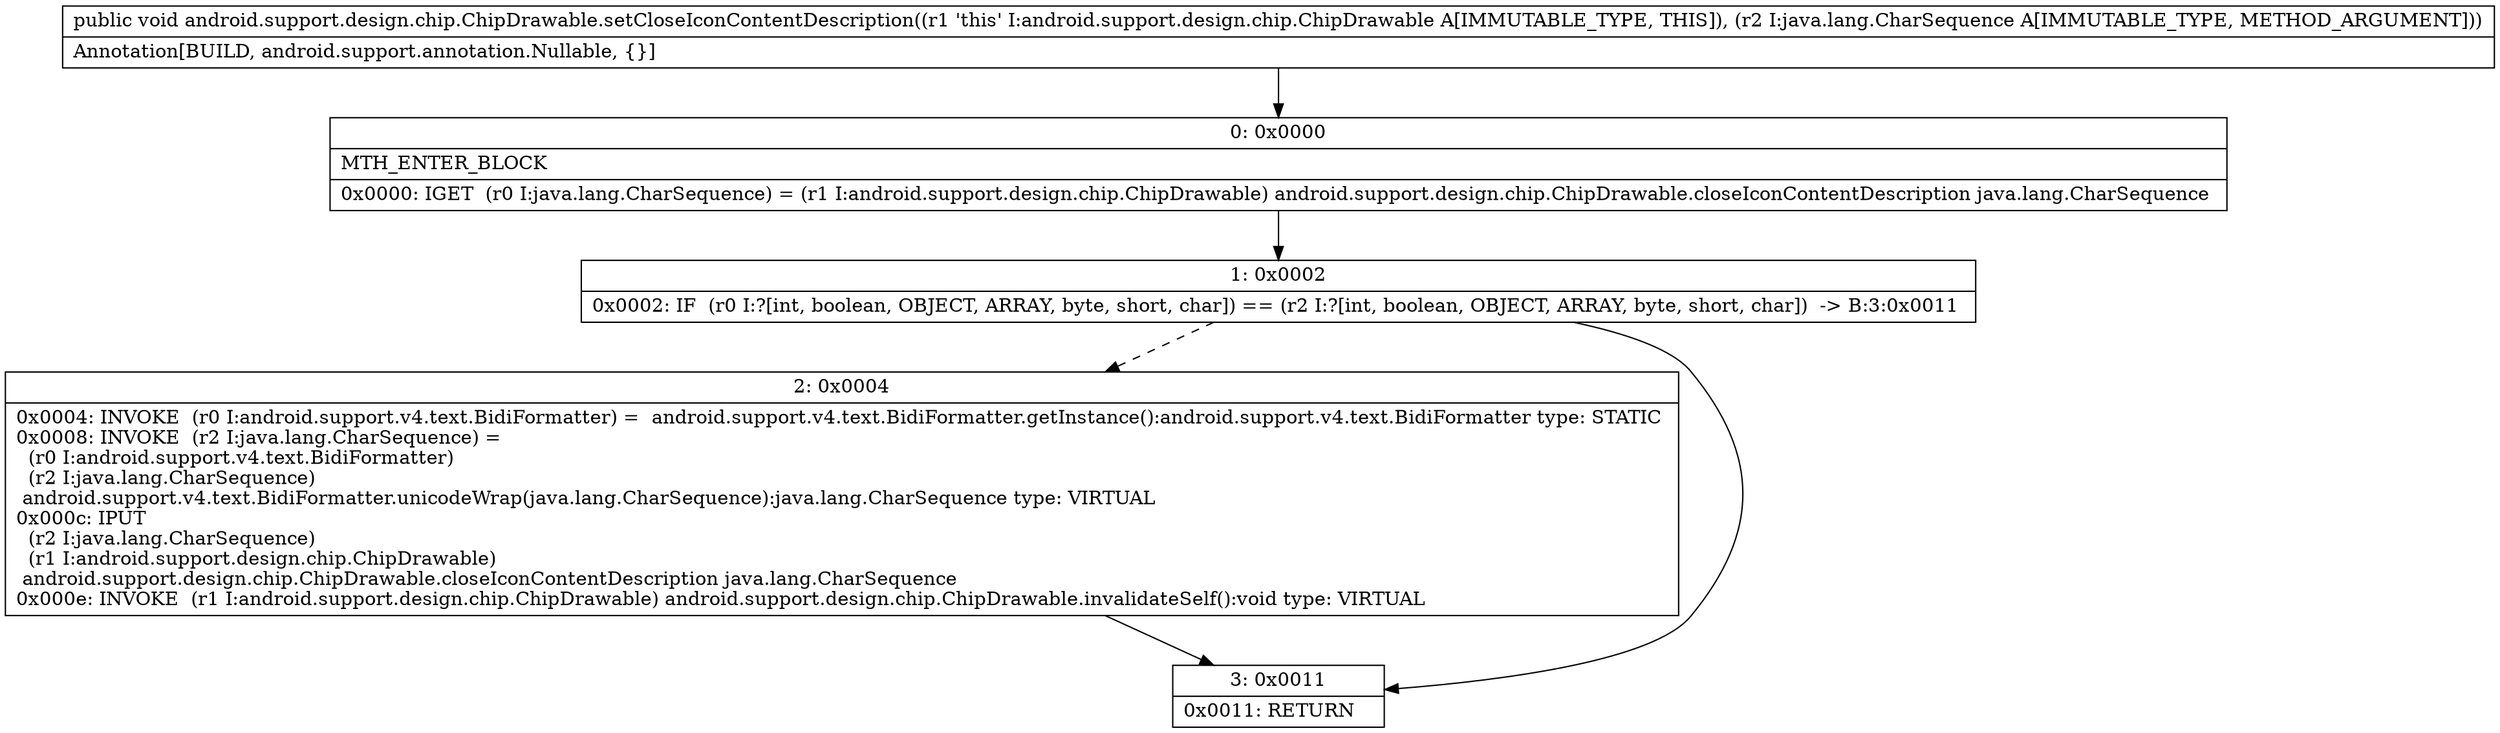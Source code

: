 digraph "CFG forandroid.support.design.chip.ChipDrawable.setCloseIconContentDescription(Ljava\/lang\/CharSequence;)V" {
Node_0 [shape=record,label="{0\:\ 0x0000|MTH_ENTER_BLOCK\l|0x0000: IGET  (r0 I:java.lang.CharSequence) = (r1 I:android.support.design.chip.ChipDrawable) android.support.design.chip.ChipDrawable.closeIconContentDescription java.lang.CharSequence \l}"];
Node_1 [shape=record,label="{1\:\ 0x0002|0x0002: IF  (r0 I:?[int, boolean, OBJECT, ARRAY, byte, short, char]) == (r2 I:?[int, boolean, OBJECT, ARRAY, byte, short, char])  \-\> B:3:0x0011 \l}"];
Node_2 [shape=record,label="{2\:\ 0x0004|0x0004: INVOKE  (r0 I:android.support.v4.text.BidiFormatter) =  android.support.v4.text.BidiFormatter.getInstance():android.support.v4.text.BidiFormatter type: STATIC \l0x0008: INVOKE  (r2 I:java.lang.CharSequence) = \l  (r0 I:android.support.v4.text.BidiFormatter)\l  (r2 I:java.lang.CharSequence)\l android.support.v4.text.BidiFormatter.unicodeWrap(java.lang.CharSequence):java.lang.CharSequence type: VIRTUAL \l0x000c: IPUT  \l  (r2 I:java.lang.CharSequence)\l  (r1 I:android.support.design.chip.ChipDrawable)\l android.support.design.chip.ChipDrawable.closeIconContentDescription java.lang.CharSequence \l0x000e: INVOKE  (r1 I:android.support.design.chip.ChipDrawable) android.support.design.chip.ChipDrawable.invalidateSelf():void type: VIRTUAL \l}"];
Node_3 [shape=record,label="{3\:\ 0x0011|0x0011: RETURN   \l}"];
MethodNode[shape=record,label="{public void android.support.design.chip.ChipDrawable.setCloseIconContentDescription((r1 'this' I:android.support.design.chip.ChipDrawable A[IMMUTABLE_TYPE, THIS]), (r2 I:java.lang.CharSequence A[IMMUTABLE_TYPE, METHOD_ARGUMENT]))  | Annotation[BUILD, android.support.annotation.Nullable, \{\}]\l}"];
MethodNode -> Node_0;
Node_0 -> Node_1;
Node_1 -> Node_2[style=dashed];
Node_1 -> Node_3;
Node_2 -> Node_3;
}

